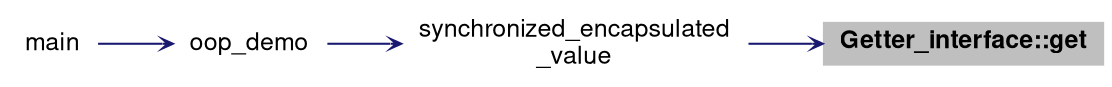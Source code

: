 digraph "Getter_interface::get"
{
 // LATEX_PDF_SIZE
  bgcolor="transparent";
  edge [fontname="Helvetica,Arial,sans-serif",fontsize=15,labelfontsize=15 arrowhead=open arrowtail=open arrowsize=0.5];
  node [fontname="Helvetica,Arial,sans-serif",fontsize=15,fontsize=12 shape=plaintext];
  rankdir="RL";
  Node1 [label=<<b>Getter_interface::get</b>>,height=0.2,width=0.4,color="black", fillcolor="grey75", style="filled", fontcolor="black",tooltip=" "];
  Node1 -> Node2 [dir="back",color="midnightblue",style="solid"];
  Node2 [label="synchronized_encapsulated\l_value",height=0.2,width=0.4,color="black",URL="$group__OOP.html#gac9e27f9e1496655643170a1fe1319148",tooltip=" "];
  Node2 -> Node3 [dir="back",color="midnightblue",style="solid"];
  Node3 [label="oop_demo",height=0.2,width=0.4,color="black",URL="$group__OOP.html#gac98f62660ece957e8cbc4d3ff6ec0cdf",tooltip=" "];
  Node3 -> Node4 [dir="back",color="midnightblue",style="solid"];
  Node4 [label="main",height=0.2,width=0.4,color="black",URL="$group__DP.html#gae66f6b31b5ad750f1fe042a706a4e3d4",tooltip=" "];
}
